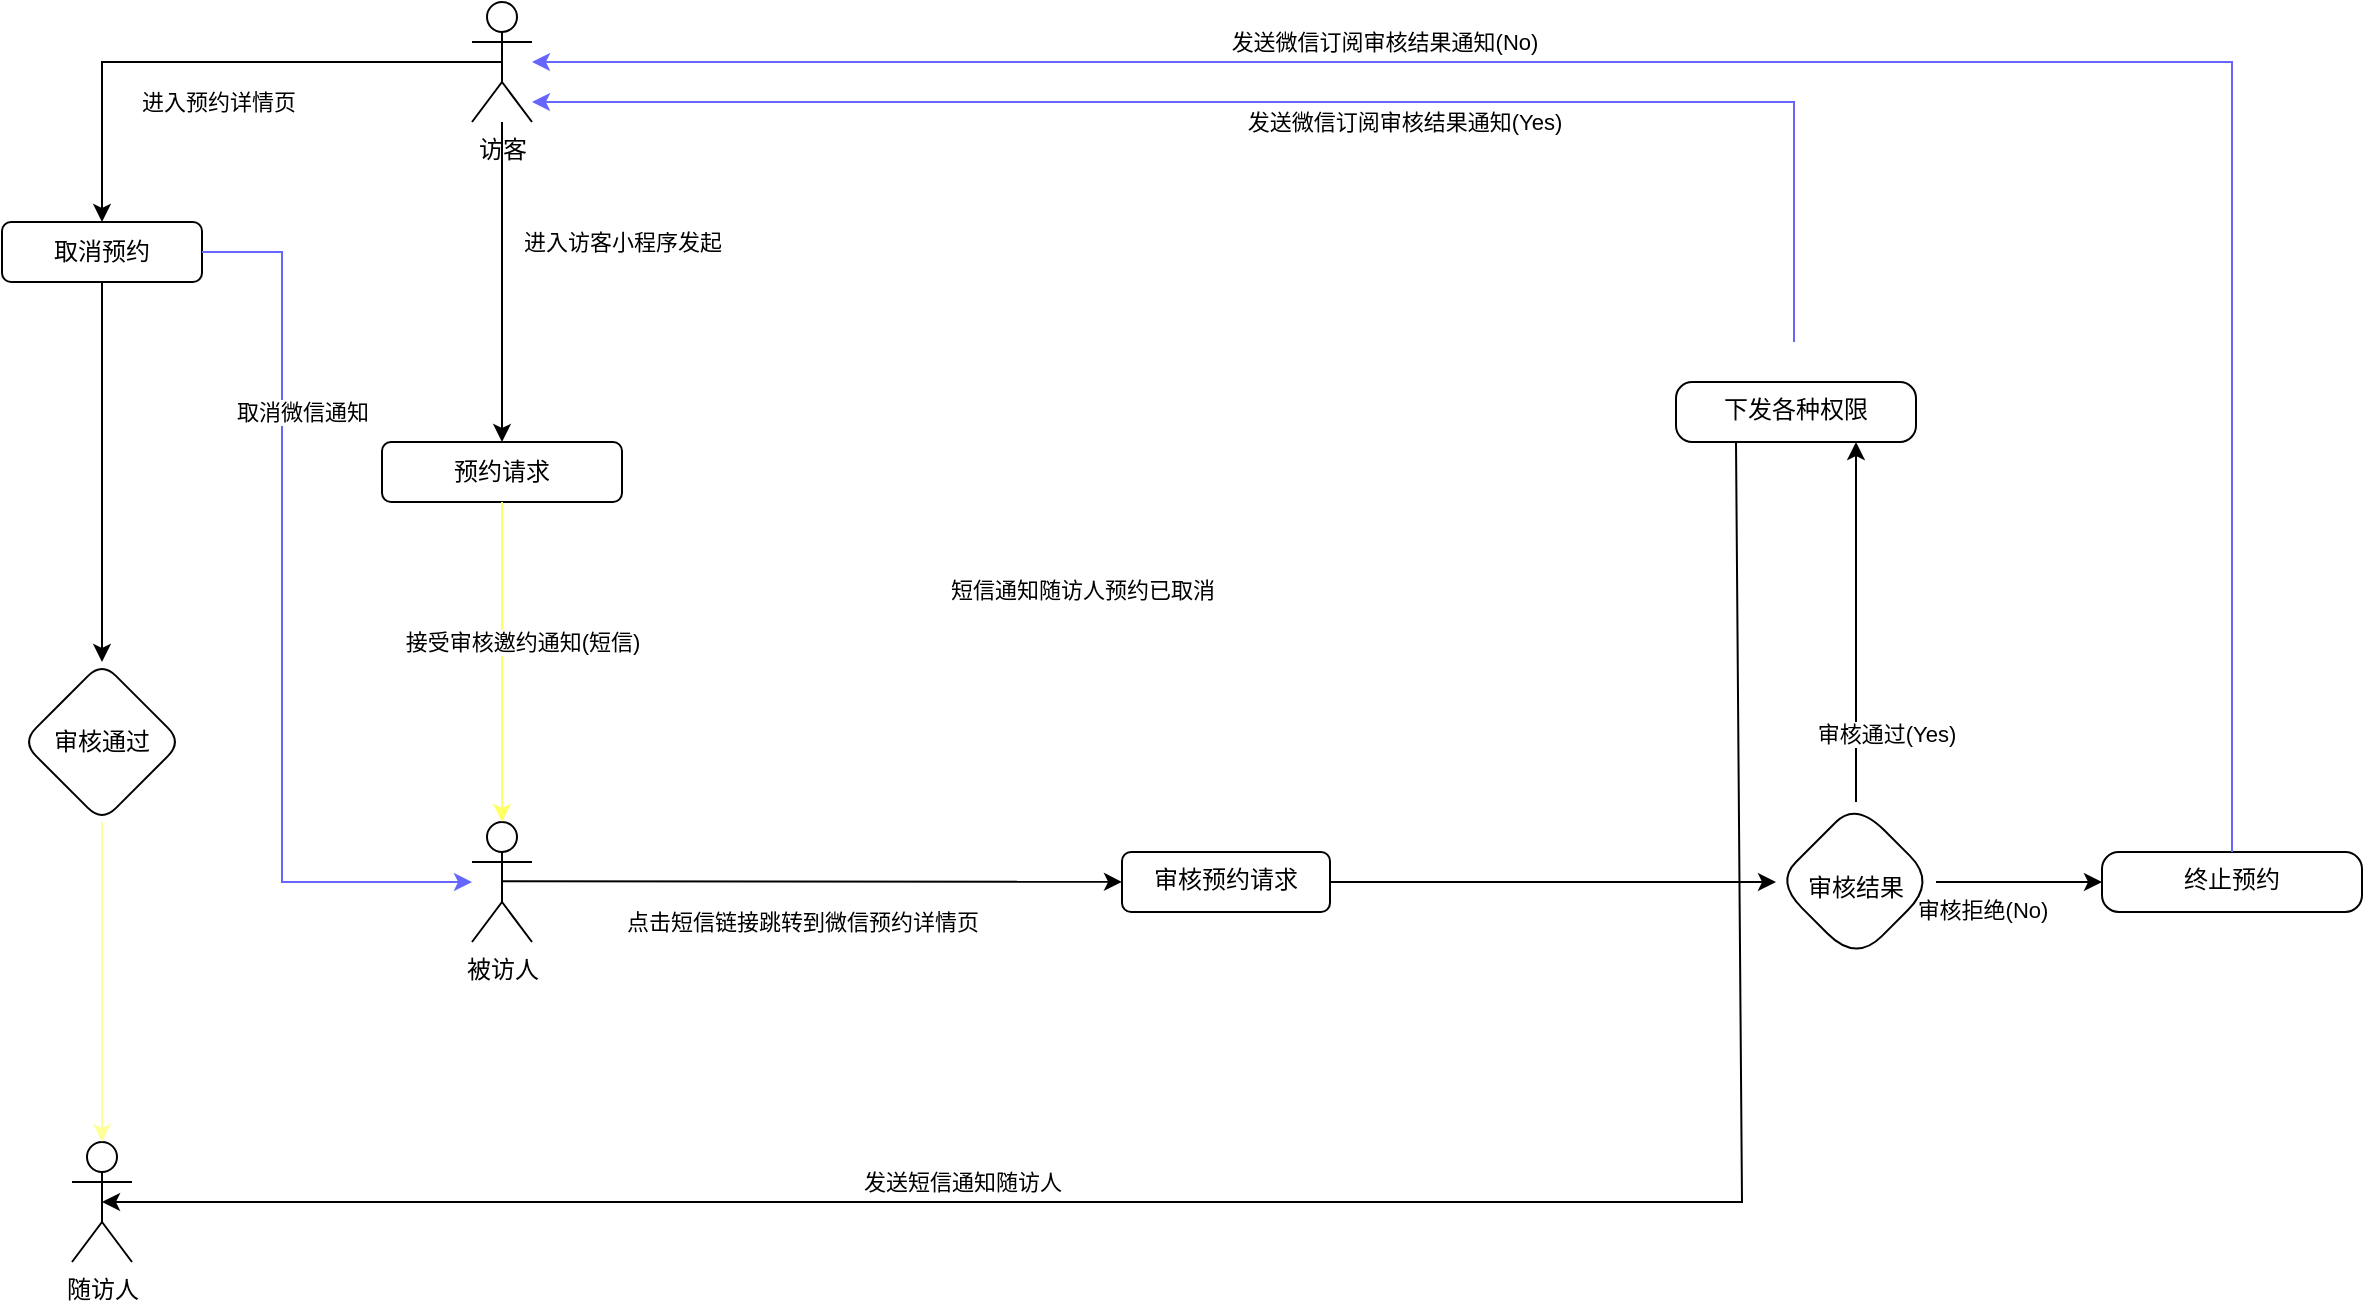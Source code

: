 <mxfile version="20.5.3" type="github" pages="2">
  <diagram id="C5RBs43oDa-KdzZeNtuy" name="邀请模式">
    <mxGraphModel dx="2291" dy="1054" grid="1" gridSize="10" guides="1" tooltips="1" connect="1" arrows="1" fold="1" page="1" pageScale="1" pageWidth="4681" pageHeight="3300" math="0" shadow="0">
      <root>
        <mxCell id="WIyWlLk6GJQsqaUBKTNV-0" />
        <mxCell id="WIyWlLk6GJQsqaUBKTNV-1" parent="WIyWlLk6GJQsqaUBKTNV-0" />
        <mxCell id="WIyWlLk6GJQsqaUBKTNV-3" value="预约请求" style="rounded=1;whiteSpace=wrap;html=1;fontSize=12;glass=0;strokeWidth=1;shadow=0;" parent="WIyWlLk6GJQsqaUBKTNV-1" vertex="1">
          <mxGeometry x="1890" y="1500" width="120" height="30" as="geometry" />
        </mxCell>
        <mxCell id="uvovZ1_zix_lzzRbl7Il-0" value="被访人" style="shape=umlActor;verticalLabelPosition=bottom;verticalAlign=top;html=1;outlineConnect=0;" parent="WIyWlLk6GJQsqaUBKTNV-1" vertex="1">
          <mxGeometry x="1935" y="1690" width="30" height="60" as="geometry" />
        </mxCell>
        <mxCell id="9R50dLIUqZDmjwk74if6-0" value="访客" style="shape=umlActor;verticalLabelPosition=bottom;verticalAlign=top;html=1;outlineConnect=0;" vertex="1" parent="WIyWlLk6GJQsqaUBKTNV-1">
          <mxGeometry x="1935" y="1280" width="30" height="60" as="geometry" />
        </mxCell>
        <mxCell id="9R50dLIUqZDmjwk74if6-34" value="" style="endArrow=classic;html=1;rounded=0;entryX=0.5;entryY=0;entryDx=0;entryDy=0;" edge="1" parent="WIyWlLk6GJQsqaUBKTNV-1" source="9R50dLIUqZDmjwk74if6-0" target="WIyWlLk6GJQsqaUBKTNV-3">
          <mxGeometry relative="1" as="geometry">
            <mxPoint x="2770" y="1730" as="sourcePoint" />
            <mxPoint x="2870" y="1730" as="targetPoint" />
          </mxGeometry>
        </mxCell>
        <mxCell id="9R50dLIUqZDmjwk74if6-35" value="进入访客小程序发起" style="edgeLabel;resizable=0;html=1;align=center;verticalAlign=middle;" connectable="0" vertex="1" parent="9R50dLIUqZDmjwk74if6-34">
          <mxGeometry relative="1" as="geometry">
            <mxPoint x="60" y="-20" as="offset" />
          </mxGeometry>
        </mxCell>
        <mxCell id="9R50dLIUqZDmjwk74if6-36" value="" style="endArrow=classic;html=1;rounded=0;exitX=0.5;exitY=1;exitDx=0;exitDy=0;entryX=0.5;entryY=0;entryDx=0;entryDy=0;entryPerimeter=0;strokeColor=#FFFF66;" edge="1" parent="WIyWlLk6GJQsqaUBKTNV-1" source="WIyWlLk6GJQsqaUBKTNV-3" target="uvovZ1_zix_lzzRbl7Il-0">
          <mxGeometry relative="1" as="geometry">
            <mxPoint x="2770" y="1730" as="sourcePoint" />
            <mxPoint x="1950" y="1670" as="targetPoint" />
            <Array as="points">
              <mxPoint x="1950" y="1620" />
            </Array>
          </mxGeometry>
        </mxCell>
        <mxCell id="9R50dLIUqZDmjwk74if6-37" value="接受审核邀约通知(短信)" style="edgeLabel;resizable=0;html=1;align=center;verticalAlign=middle;" connectable="0" vertex="1" parent="9R50dLIUqZDmjwk74if6-36">
          <mxGeometry relative="1" as="geometry">
            <mxPoint x="10" y="-10" as="offset" />
          </mxGeometry>
        </mxCell>
        <mxCell id="9R50dLIUqZDmjwk74if6-45" value="" style="edgeStyle=none;rounded=0;orthogonalLoop=1;jettySize=auto;html=1;" edge="1" parent="WIyWlLk6GJQsqaUBKTNV-1" source="9R50dLIUqZDmjwk74if6-40" target="9R50dLIUqZDmjwk74if6-44">
          <mxGeometry relative="1" as="geometry" />
        </mxCell>
        <mxCell id="9R50dLIUqZDmjwk74if6-40" value="审核预约请求" style="rounded=1;whiteSpace=wrap;html=1;verticalAlign=top;" vertex="1" parent="WIyWlLk6GJQsqaUBKTNV-1">
          <mxGeometry x="2260" y="1705" width="104" height="30" as="geometry" />
        </mxCell>
        <mxCell id="9R50dLIUqZDmjwk74if6-42" value="" style="endArrow=classic;html=1;rounded=0;" edge="1" parent="WIyWlLk6GJQsqaUBKTNV-1" target="9R50dLIUqZDmjwk74if6-40">
          <mxGeometry relative="1" as="geometry">
            <mxPoint x="1950" y="1719.58" as="sourcePoint" />
            <mxPoint x="2050" y="1719.58" as="targetPoint" />
          </mxGeometry>
        </mxCell>
        <mxCell id="9R50dLIUqZDmjwk74if6-43" value="点击短信链接跳转到微信预约详情页" style="edgeLabel;resizable=0;html=1;align=center;verticalAlign=middle;" connectable="0" vertex="1" parent="9R50dLIUqZDmjwk74if6-42">
          <mxGeometry relative="1" as="geometry">
            <mxPoint x="-5" y="20" as="offset" />
          </mxGeometry>
        </mxCell>
        <mxCell id="9R50dLIUqZDmjwk74if6-47" value="" style="edgeStyle=none;rounded=0;orthogonalLoop=1;jettySize=auto;html=1;entryX=0.75;entryY=1;entryDx=0;entryDy=0;" edge="1" parent="WIyWlLk6GJQsqaUBKTNV-1" source="9R50dLIUqZDmjwk74if6-44" target="9R50dLIUqZDmjwk74if6-46">
          <mxGeometry relative="1" as="geometry" />
        </mxCell>
        <mxCell id="9R50dLIUqZDmjwk74if6-50" value="" style="edgeStyle=none;rounded=0;orthogonalLoop=1;jettySize=auto;html=1;" edge="1" parent="WIyWlLk6GJQsqaUBKTNV-1" source="9R50dLIUqZDmjwk74if6-44" target="9R50dLIUqZDmjwk74if6-49">
          <mxGeometry relative="1" as="geometry" />
        </mxCell>
        <mxCell id="9R50dLIUqZDmjwk74if6-44" value="&lt;br&gt;&lt;br&gt;审核结果" style="rhombus;whiteSpace=wrap;html=1;verticalAlign=top;rounded=1;arcSize=40;" vertex="1" parent="WIyWlLk6GJQsqaUBKTNV-1">
          <mxGeometry x="2587" y="1680" width="80" height="80" as="geometry" />
        </mxCell>
        <mxCell id="9R50dLIUqZDmjwk74if6-46" value="下发各种权限" style="whiteSpace=wrap;html=1;verticalAlign=top;rounded=1;arcSize=27;" vertex="1" parent="WIyWlLk6GJQsqaUBKTNV-1">
          <mxGeometry x="2537" y="1470" width="120" height="30" as="geometry" />
        </mxCell>
        <mxCell id="9R50dLIUqZDmjwk74if6-48" value="审核通过(Yes)" style="edgeLabel;resizable=0;html=1;align=center;verticalAlign=middle;" connectable="0" vertex="1" parent="WIyWlLk6GJQsqaUBKTNV-1">
          <mxGeometry x="2650.0" y="1649.996" as="geometry">
            <mxPoint x="-8" y="-4" as="offset" />
          </mxGeometry>
        </mxCell>
        <mxCell id="9R50dLIUqZDmjwk74if6-49" value="终止预约" style="whiteSpace=wrap;html=1;verticalAlign=top;rounded=1;arcSize=28;" vertex="1" parent="WIyWlLk6GJQsqaUBKTNV-1">
          <mxGeometry x="2750" y="1705" width="130" height="30" as="geometry" />
        </mxCell>
        <mxCell id="9R50dLIUqZDmjwk74if6-51" value="审核拒绝(No)" style="edgeLabel;resizable=0;html=1;align=center;verticalAlign=middle;" connectable="0" vertex="1" parent="WIyWlLk6GJQsqaUBKTNV-1">
          <mxGeometry x="2690.0" y="1704.996" as="geometry">
            <mxPoint y="29" as="offset" />
          </mxGeometry>
        </mxCell>
        <mxCell id="T0PBFepGQEjb3JB_zPW0-0" value="" style="endArrow=classic;html=1;rounded=0;exitX=0.5;exitY=0;exitDx=0;exitDy=0;strokeColor=#6666FF;" edge="1" parent="WIyWlLk6GJQsqaUBKTNV-1" source="9R50dLIUqZDmjwk74if6-49" target="9R50dLIUqZDmjwk74if6-0">
          <mxGeometry relative="1" as="geometry">
            <mxPoint x="2980" y="1580" as="sourcePoint" />
            <mxPoint x="2820" y="1270" as="targetPoint" />
            <Array as="points">
              <mxPoint x="2815" y="1310" />
            </Array>
          </mxGeometry>
        </mxCell>
        <mxCell id="T0PBFepGQEjb3JB_zPW0-1" value="发送微信订阅审核结果通知(No)" style="edgeLabel;resizable=0;html=1;align=center;verticalAlign=middle;" connectable="0" vertex="1" parent="T0PBFepGQEjb3JB_zPW0-0">
          <mxGeometry relative="1" as="geometry">
            <mxPoint x="-197" y="-10" as="offset" />
          </mxGeometry>
        </mxCell>
        <mxCell id="T0PBFepGQEjb3JB_zPW0-2" value="" style="endArrow=classic;html=1;rounded=0;entryX=1;entryY=1;entryDx=0;entryDy=0;entryPerimeter=0;strokeColor=#6666FF;" edge="1" parent="WIyWlLk6GJQsqaUBKTNV-1">
          <mxGeometry relative="1" as="geometry">
            <mxPoint x="2596" y="1450" as="sourcePoint" />
            <mxPoint x="1965" y="1330" as="targetPoint" />
            <Array as="points">
              <mxPoint x="2596" y="1330" />
            </Array>
          </mxGeometry>
        </mxCell>
        <mxCell id="T0PBFepGQEjb3JB_zPW0-3" value="发送微信订阅审核结果通知(Yes)" style="edgeLabel;resizable=0;html=1;align=center;verticalAlign=middle;" connectable="0" vertex="1" parent="T0PBFepGQEjb3JB_zPW0-2">
          <mxGeometry relative="1" as="geometry">
            <mxPoint x="60" y="10" as="offset" />
          </mxGeometry>
        </mxCell>
        <mxCell id="T0PBFepGQEjb3JB_zPW0-4" value="随访人" style="shape=umlActor;verticalLabelPosition=bottom;verticalAlign=top;html=1;outlineConnect=0;" vertex="1" parent="WIyWlLk6GJQsqaUBKTNV-1">
          <mxGeometry x="1735" y="1850" width="30" height="60" as="geometry" />
        </mxCell>
        <mxCell id="T0PBFepGQEjb3JB_zPW0-5" value="" style="endArrow=classic;html=1;rounded=0;exitX=0.25;exitY=1;exitDx=0;exitDy=0;" edge="1" parent="WIyWlLk6GJQsqaUBKTNV-1" source="9R50dLIUqZDmjwk74if6-46">
          <mxGeometry relative="1" as="geometry">
            <mxPoint x="2552.0" y="1450" as="sourcePoint" />
            <mxPoint x="1750" y="1880.0" as="targetPoint" />
            <Array as="points">
              <mxPoint x="2570" y="1880" />
            </Array>
          </mxGeometry>
        </mxCell>
        <mxCell id="T0PBFepGQEjb3JB_zPW0-6" value="发送短信通知随访人" style="edgeLabel;resizable=0;html=1;align=center;verticalAlign=middle;" connectable="0" vertex="1" parent="T0PBFepGQEjb3JB_zPW0-5">
          <mxGeometry relative="1" as="geometry">
            <mxPoint x="-170" y="-10" as="offset" />
          </mxGeometry>
        </mxCell>
        <mxCell id="T0PBFepGQEjb3JB_zPW0-16" value="" style="edgeStyle=none;rounded=0;orthogonalLoop=1;jettySize=auto;html=1;" edge="1" parent="WIyWlLk6GJQsqaUBKTNV-1" source="T0PBFepGQEjb3JB_zPW0-10" target="T0PBFepGQEjb3JB_zPW0-15">
          <mxGeometry relative="1" as="geometry" />
        </mxCell>
        <mxCell id="T0PBFepGQEjb3JB_zPW0-10" value="取消预约" style="rounded=1;whiteSpace=wrap;html=1;" vertex="1" parent="WIyWlLk6GJQsqaUBKTNV-1">
          <mxGeometry x="1700" y="1390" width="100" height="30" as="geometry" />
        </mxCell>
        <mxCell id="T0PBFepGQEjb3JB_zPW0-13" value="" style="endArrow=classic;html=1;rounded=0;" edge="1" parent="WIyWlLk6GJQsqaUBKTNV-1">
          <mxGeometry relative="1" as="geometry">
            <mxPoint x="1950" y="1310" as="sourcePoint" />
            <mxPoint x="1750" y="1390" as="targetPoint" />
            <Array as="points">
              <mxPoint x="1750" y="1310" />
            </Array>
          </mxGeometry>
        </mxCell>
        <mxCell id="T0PBFepGQEjb3JB_zPW0-14" value="进入预约详情页" style="edgeLabel;resizable=0;html=1;align=center;verticalAlign=middle;" connectable="0" vertex="1" parent="T0PBFepGQEjb3JB_zPW0-13">
          <mxGeometry relative="1" as="geometry">
            <mxPoint x="-2" y="20" as="offset" />
          </mxGeometry>
        </mxCell>
        <mxCell id="T0PBFepGQEjb3JB_zPW0-19" value="" style="edgeStyle=none;rounded=0;orthogonalLoop=1;jettySize=auto;html=1;exitX=1;exitY=0.5;exitDx=0;exitDy=0;strokeColor=#6666FF;" edge="1" parent="WIyWlLk6GJQsqaUBKTNV-1" source="T0PBFepGQEjb3JB_zPW0-10" target="uvovZ1_zix_lzzRbl7Il-0">
          <mxGeometry relative="1" as="geometry">
            <mxPoint x="1880" y="1700" as="targetPoint" />
            <Array as="points">
              <mxPoint x="1840" y="1405" />
              <mxPoint x="1840" y="1720" />
            </Array>
          </mxGeometry>
        </mxCell>
        <mxCell id="T0PBFepGQEjb3JB_zPW0-21" value="" style="edgeStyle=none;rounded=0;orthogonalLoop=1;jettySize=auto;html=1;strokeColor=#FFFF99;" edge="1" parent="WIyWlLk6GJQsqaUBKTNV-1" source="T0PBFepGQEjb3JB_zPW0-15">
          <mxGeometry relative="1" as="geometry">
            <mxPoint x="1750" y="1850" as="targetPoint" />
            <Array as="points" />
          </mxGeometry>
        </mxCell>
        <mxCell id="T0PBFepGQEjb3JB_zPW0-15" value="审核通过" style="rhombus;whiteSpace=wrap;html=1;rounded=1;" vertex="1" parent="WIyWlLk6GJQsqaUBKTNV-1">
          <mxGeometry x="1710" y="1610" width="80" height="80" as="geometry" />
        </mxCell>
        <mxCell id="T0PBFepGQEjb3JB_zPW0-22" value="取消微信通知" style="edgeLabel;resizable=0;html=1;align=center;verticalAlign=middle;" connectable="0" vertex="1" parent="WIyWlLk6GJQsqaUBKTNV-1">
          <mxGeometry x="1850" y="1485" as="geometry" />
        </mxCell>
        <mxCell id="T0PBFepGQEjb3JB_zPW0-23" value="短信通知随访人预约已取消" style="edgeLabel;resizable=0;html=1;align=center;verticalAlign=middle;" connectable="0" vertex="1" parent="WIyWlLk6GJQsqaUBKTNV-1">
          <mxGeometry x="2220" y="1570" as="geometry">
            <mxPoint x="20" y="4" as="offset" />
          </mxGeometry>
        </mxCell>
      </root>
    </mxGraphModel>
  </diagram>
  <diagram id="sVDIZ5Y1u0YCNF3FY6Bc" name="预约模式">
    <mxGraphModel dx="2749" dy="1265" grid="1" gridSize="10" guides="1" tooltips="1" connect="1" arrows="1" fold="1" page="1" pageScale="1" pageWidth="827" pageHeight="1169" math="0" shadow="0">
      <root>
        <mxCell id="0" />
        <mxCell id="1" parent="0" />
      </root>
    </mxGraphModel>
  </diagram>
</mxfile>
